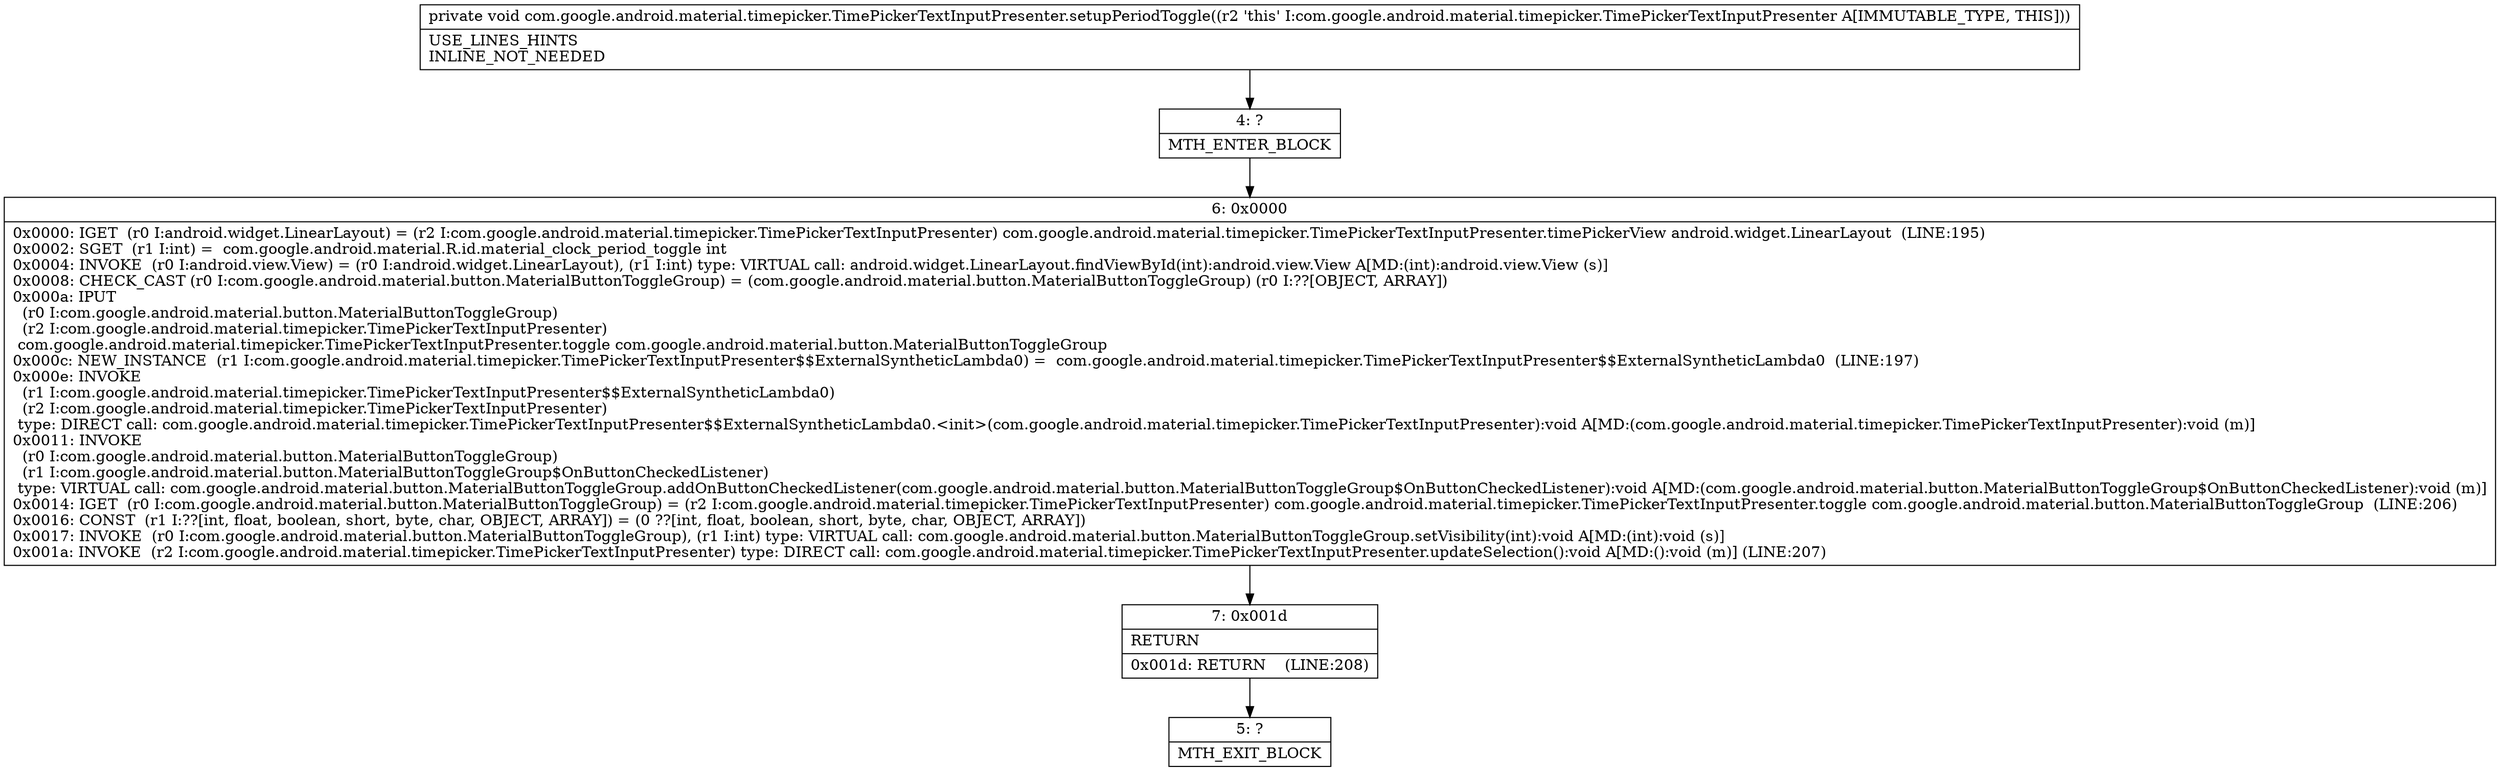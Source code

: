 digraph "CFG forcom.google.android.material.timepicker.TimePickerTextInputPresenter.setupPeriodToggle()V" {
Node_4 [shape=record,label="{4\:\ ?|MTH_ENTER_BLOCK\l}"];
Node_6 [shape=record,label="{6\:\ 0x0000|0x0000: IGET  (r0 I:android.widget.LinearLayout) = (r2 I:com.google.android.material.timepicker.TimePickerTextInputPresenter) com.google.android.material.timepicker.TimePickerTextInputPresenter.timePickerView android.widget.LinearLayout  (LINE:195)\l0x0002: SGET  (r1 I:int) =  com.google.android.material.R.id.material_clock_period_toggle int \l0x0004: INVOKE  (r0 I:android.view.View) = (r0 I:android.widget.LinearLayout), (r1 I:int) type: VIRTUAL call: android.widget.LinearLayout.findViewById(int):android.view.View A[MD:(int):android.view.View (s)]\l0x0008: CHECK_CAST (r0 I:com.google.android.material.button.MaterialButtonToggleGroup) = (com.google.android.material.button.MaterialButtonToggleGroup) (r0 I:??[OBJECT, ARRAY]) \l0x000a: IPUT  \l  (r0 I:com.google.android.material.button.MaterialButtonToggleGroup)\l  (r2 I:com.google.android.material.timepicker.TimePickerTextInputPresenter)\l com.google.android.material.timepicker.TimePickerTextInputPresenter.toggle com.google.android.material.button.MaterialButtonToggleGroup \l0x000c: NEW_INSTANCE  (r1 I:com.google.android.material.timepicker.TimePickerTextInputPresenter$$ExternalSyntheticLambda0) =  com.google.android.material.timepicker.TimePickerTextInputPresenter$$ExternalSyntheticLambda0  (LINE:197)\l0x000e: INVOKE  \l  (r1 I:com.google.android.material.timepicker.TimePickerTextInputPresenter$$ExternalSyntheticLambda0)\l  (r2 I:com.google.android.material.timepicker.TimePickerTextInputPresenter)\l type: DIRECT call: com.google.android.material.timepicker.TimePickerTextInputPresenter$$ExternalSyntheticLambda0.\<init\>(com.google.android.material.timepicker.TimePickerTextInputPresenter):void A[MD:(com.google.android.material.timepicker.TimePickerTextInputPresenter):void (m)]\l0x0011: INVOKE  \l  (r0 I:com.google.android.material.button.MaterialButtonToggleGroup)\l  (r1 I:com.google.android.material.button.MaterialButtonToggleGroup$OnButtonCheckedListener)\l type: VIRTUAL call: com.google.android.material.button.MaterialButtonToggleGroup.addOnButtonCheckedListener(com.google.android.material.button.MaterialButtonToggleGroup$OnButtonCheckedListener):void A[MD:(com.google.android.material.button.MaterialButtonToggleGroup$OnButtonCheckedListener):void (m)]\l0x0014: IGET  (r0 I:com.google.android.material.button.MaterialButtonToggleGroup) = (r2 I:com.google.android.material.timepicker.TimePickerTextInputPresenter) com.google.android.material.timepicker.TimePickerTextInputPresenter.toggle com.google.android.material.button.MaterialButtonToggleGroup  (LINE:206)\l0x0016: CONST  (r1 I:??[int, float, boolean, short, byte, char, OBJECT, ARRAY]) = (0 ??[int, float, boolean, short, byte, char, OBJECT, ARRAY]) \l0x0017: INVOKE  (r0 I:com.google.android.material.button.MaterialButtonToggleGroup), (r1 I:int) type: VIRTUAL call: com.google.android.material.button.MaterialButtonToggleGroup.setVisibility(int):void A[MD:(int):void (s)]\l0x001a: INVOKE  (r2 I:com.google.android.material.timepicker.TimePickerTextInputPresenter) type: DIRECT call: com.google.android.material.timepicker.TimePickerTextInputPresenter.updateSelection():void A[MD:():void (m)] (LINE:207)\l}"];
Node_7 [shape=record,label="{7\:\ 0x001d|RETURN\l|0x001d: RETURN    (LINE:208)\l}"];
Node_5 [shape=record,label="{5\:\ ?|MTH_EXIT_BLOCK\l}"];
MethodNode[shape=record,label="{private void com.google.android.material.timepicker.TimePickerTextInputPresenter.setupPeriodToggle((r2 'this' I:com.google.android.material.timepicker.TimePickerTextInputPresenter A[IMMUTABLE_TYPE, THIS]))  | USE_LINES_HINTS\lINLINE_NOT_NEEDED\l}"];
MethodNode -> Node_4;Node_4 -> Node_6;
Node_6 -> Node_7;
Node_7 -> Node_5;
}


